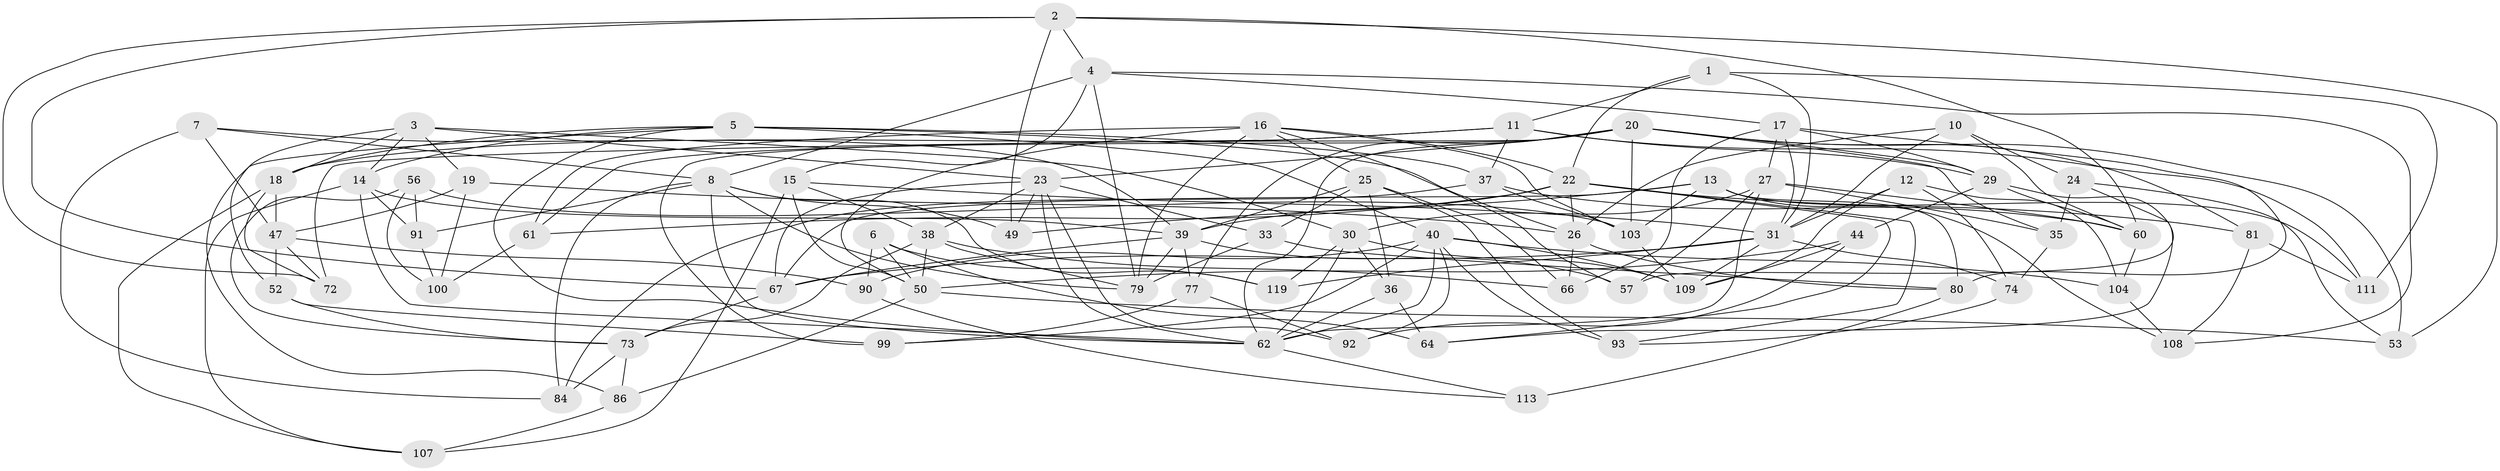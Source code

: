 // original degree distribution, {4: 1.0}
// Generated by graph-tools (version 1.1) at 2025/20/03/04/25 18:20:47]
// undirected, 72 vertices, 189 edges
graph export_dot {
graph [start="1"]
  node [color=gray90,style=filled];
  1;
  2 [super="+9"];
  3 [super="+45"];
  4 [super="+43"];
  5 [super="+95+101"];
  6;
  7;
  8 [super="+58"];
  10;
  11 [super="+94"];
  12;
  13 [super="+21"];
  14 [super="+68"];
  15 [super="+28"];
  16 [super="+69+121"];
  17 [super="+120"];
  18 [super="+118"];
  19;
  20 [super="+88+42"];
  22 [super="+46+48"];
  23 [super="+96"];
  24;
  25 [super="+34"];
  26 [super="+32"];
  27 [super="+63"];
  29 [super="+70"];
  30 [super="+85"];
  31 [super="+55+76"];
  33;
  35;
  36;
  37 [super="+105"];
  38 [super="+78"];
  39 [super="+59+82"];
  40 [super="+41+51"];
  44;
  47 [super="+71"];
  49;
  50 [super="+54"];
  52;
  53;
  56;
  57;
  60 [super="+112"];
  61;
  62 [super="+117+97+98"];
  64;
  66;
  67 [super="+75"];
  72;
  73 [super="+83"];
  74;
  77;
  79 [super="+110"];
  80 [super="+102"];
  81;
  84;
  86;
  90;
  91;
  92;
  93;
  99;
  100;
  103 [super="+116"];
  104;
  107;
  108;
  109 [super="+114"];
  111;
  113;
  119;
  1 -- 111;
  1 -- 11;
  1 -- 22;
  1 -- 31;
  2 -- 53;
  2 -- 72;
  2 -- 4;
  2 -- 49;
  2 -- 67;
  2 -- 60;
  3 -- 19;
  3 -- 14;
  3 -- 18;
  3 -- 52;
  3 -- 30;
  3 -- 23;
  4 -- 8;
  4 -- 15;
  4 -- 108;
  4 -- 17;
  4 -- 79;
  5 -- 86;
  5 -- 62;
  5 -- 26;
  5 -- 37 [weight=2];
  5 -- 14;
  5 -- 40;
  5 -- 18;
  6 -- 64;
  6 -- 50;
  6 -- 119;
  6 -- 90;
  7 -- 47;
  7 -- 84;
  7 -- 8;
  7 -- 39;
  8 -- 49;
  8 -- 62;
  8 -- 84;
  8 -- 119;
  8 -- 91;
  8 -- 79;
  10 -- 60;
  10 -- 26;
  10 -- 24;
  10 -- 31;
  11 -- 111;
  11 -- 29;
  11 -- 72;
  11 -- 37;
  11 -- 18;
  12 -- 104;
  12 -- 109;
  12 -- 74;
  12 -- 31;
  13 -- 80;
  13 -- 111;
  13 -- 103;
  13 -- 49;
  13 -- 67;
  13 -- 108;
  14 -- 62;
  14 -- 107;
  14 -- 91;
  14 -- 39;
  15 -- 38;
  15 -- 107;
  15 -- 31 [weight=2];
  15 -- 50;
  16 -- 103;
  16 -- 61;
  16 -- 57;
  16 -- 50 [weight=2];
  16 -- 79;
  16 -- 25;
  16 -- 22;
  17 -- 66;
  17 -- 29;
  17 -- 80;
  17 -- 27;
  17 -- 31;
  18 -- 47;
  18 -- 72;
  18 -- 107;
  19 -- 100;
  19 -- 47;
  19 -- 26;
  20 -- 77;
  20 -- 53;
  20 -- 99;
  20 -- 61;
  20 -- 81;
  20 -- 35;
  20 -- 103;
  20 -- 29;
  20 -- 62;
  20 -- 23;
  22 -- 39;
  22 -- 26;
  22 -- 64;
  22 -- 81;
  22 -- 93;
  22 -- 61;
  23 -- 92;
  23 -- 62;
  23 -- 38;
  23 -- 33;
  23 -- 49;
  23 -- 67;
  24 -- 35;
  24 -- 53;
  24 -- 57;
  25 -- 36;
  25 -- 39;
  25 -- 33;
  25 -- 66;
  25 -- 93;
  26 -- 80;
  26 -- 66;
  27 -- 57;
  27 -- 35;
  27 -- 30;
  27 -- 62;
  27 -- 60;
  29 -- 64;
  29 -- 44;
  29 -- 60;
  30 -- 62;
  30 -- 36;
  30 -- 119;
  30 -- 109;
  31 -- 119;
  31 -- 67;
  31 -- 74;
  31 -- 109;
  33 -- 79;
  33 -- 80;
  35 -- 74;
  36 -- 64;
  36 -- 62;
  37 -- 84;
  37 -- 103;
  37 -- 60;
  38 -- 73;
  38 -- 66;
  38 -- 79;
  38 -- 50;
  39 -- 79;
  39 -- 77;
  39 -- 67;
  39 -- 57;
  40 -- 93;
  40 -- 92;
  40 -- 109;
  40 -- 62;
  40 -- 90;
  40 -- 99;
  40 -- 104;
  44 -- 109;
  44 -- 92;
  44 -- 50;
  47 -- 52;
  47 -- 72;
  47 -- 90;
  50 -- 53;
  50 -- 86;
  52 -- 73;
  52 -- 99;
  56 -- 103;
  56 -- 91;
  56 -- 100;
  56 -- 73;
  60 -- 104;
  61 -- 100;
  62 -- 113;
  67 -- 73;
  73 -- 86;
  73 -- 84;
  74 -- 93;
  77 -- 92;
  77 -- 99;
  80 -- 113 [weight=2];
  81 -- 111;
  81 -- 108;
  86 -- 107;
  90 -- 113;
  91 -- 100;
  103 -- 109;
  104 -- 108;
}

